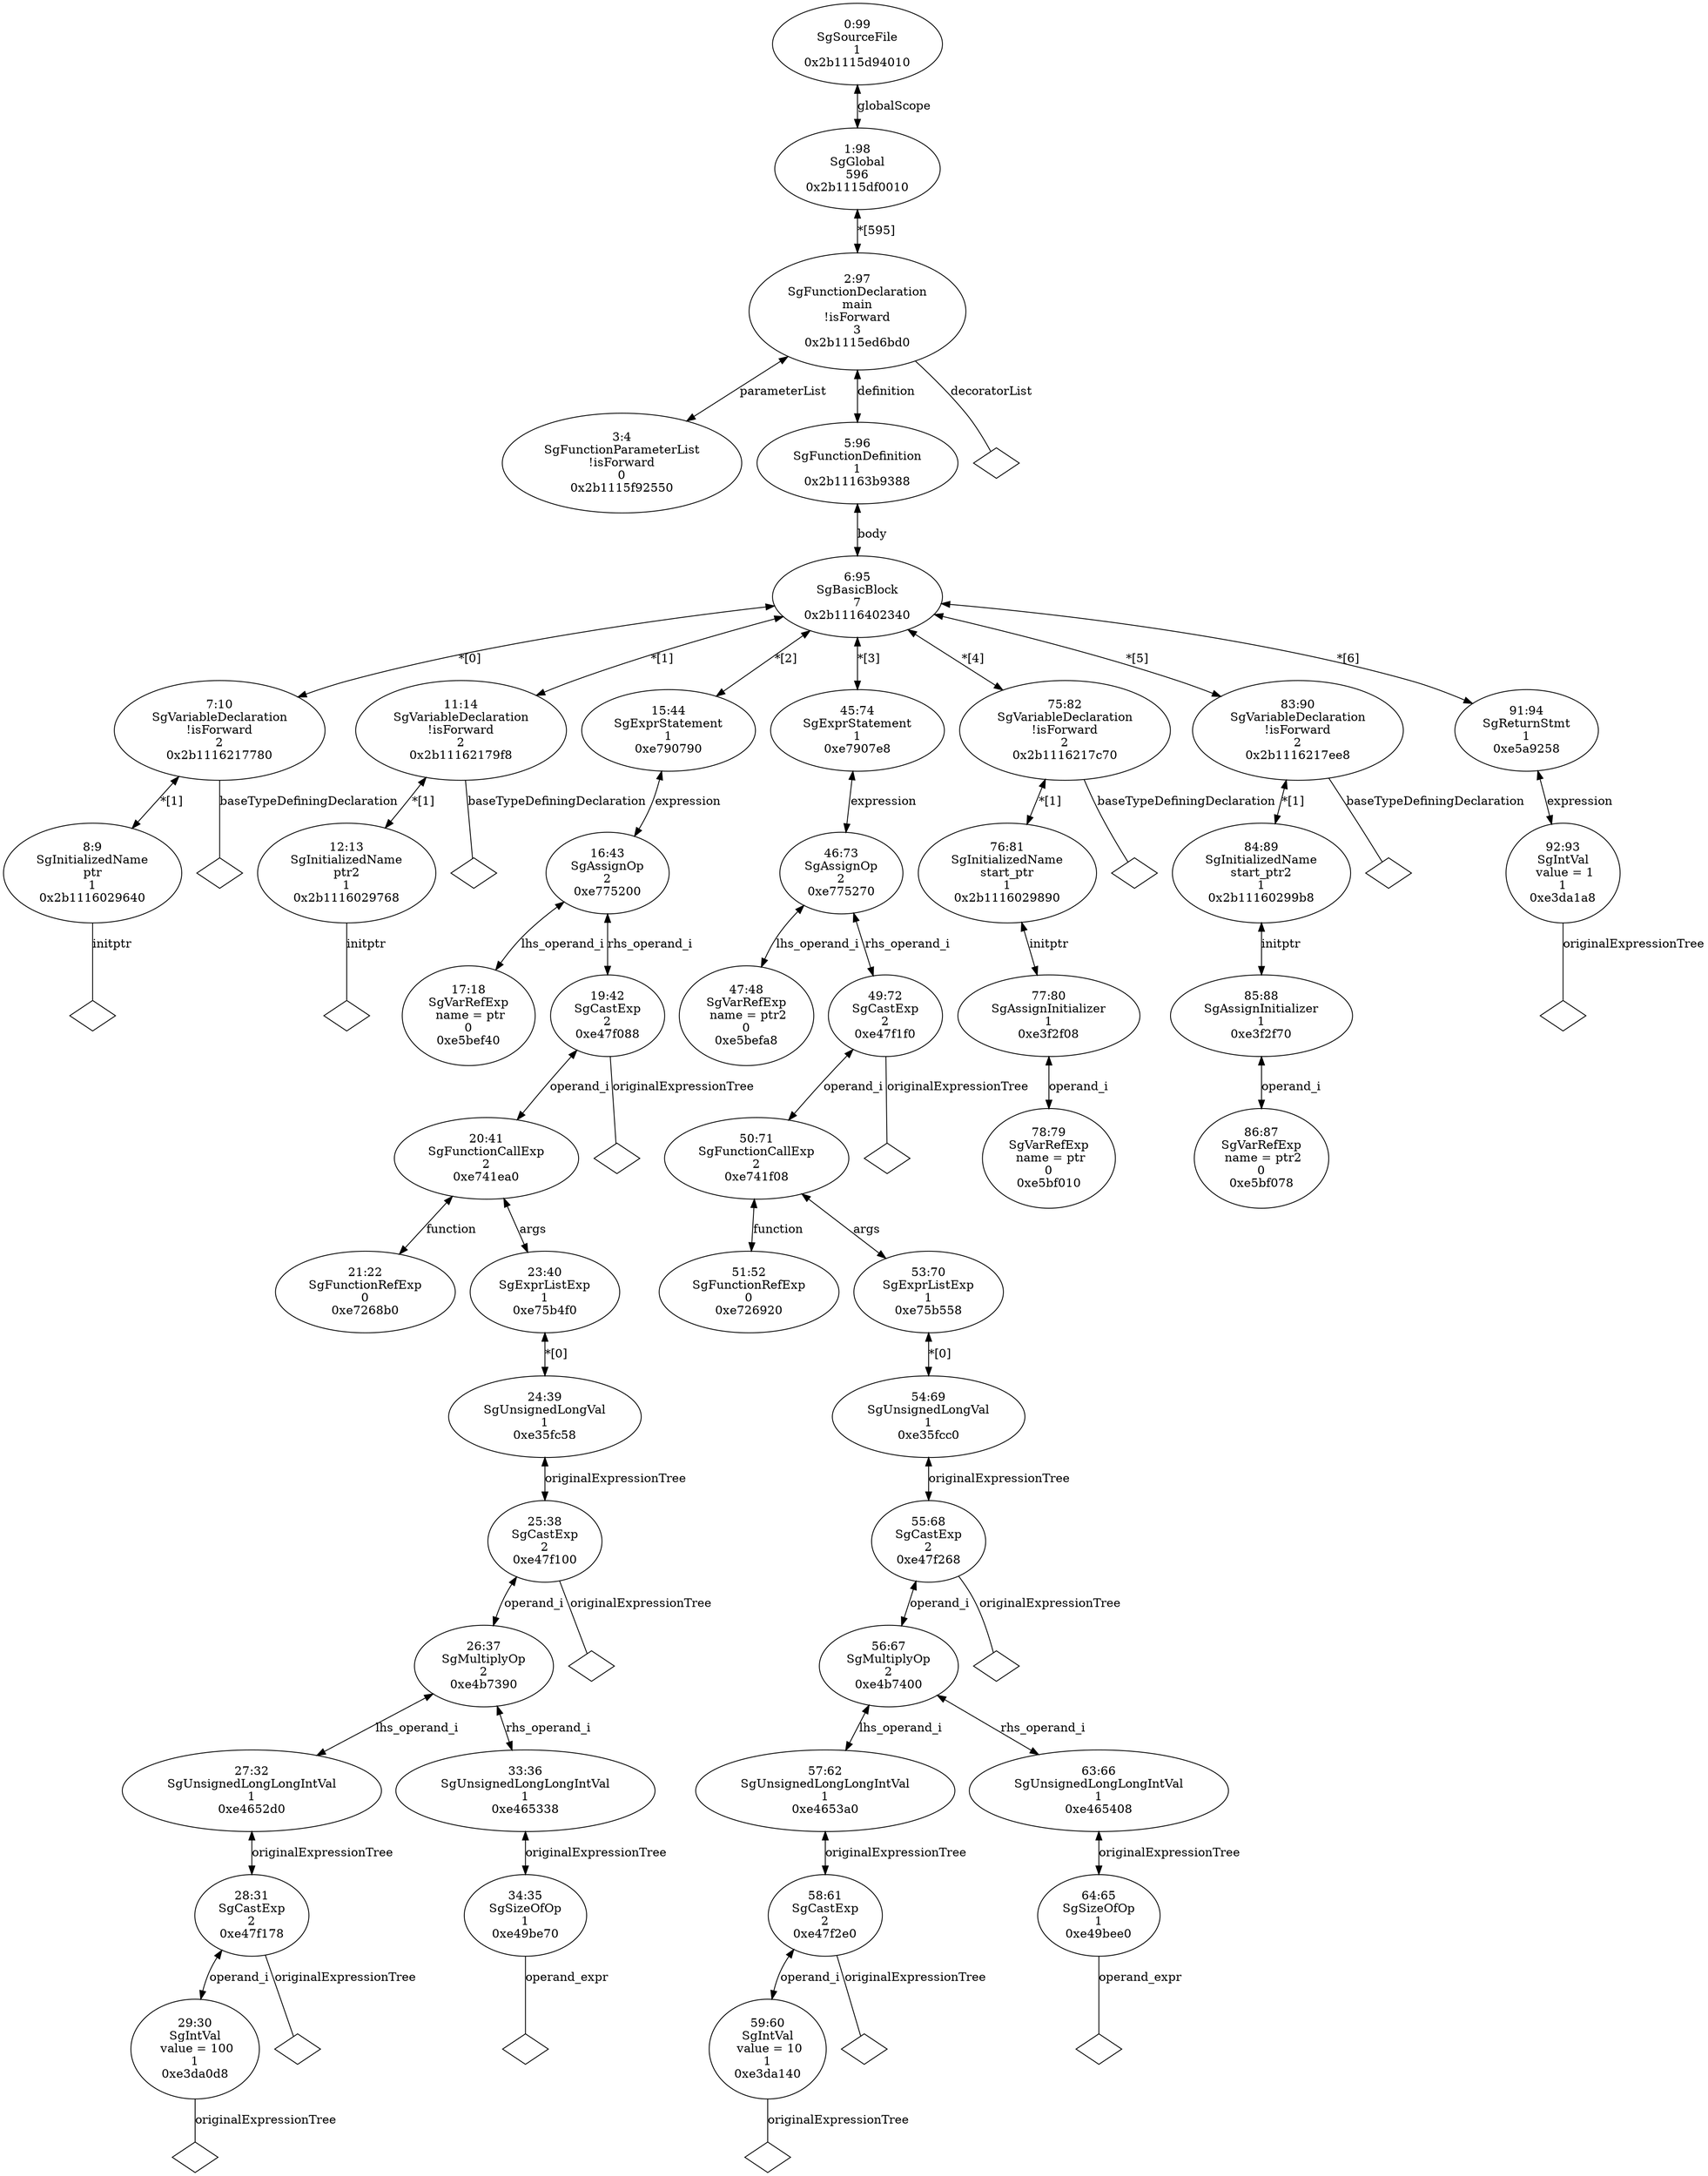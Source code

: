 digraph "G./pointer_example2.cpp.dot" {
"0x2b1115f92550"[label="3:4\nSgFunctionParameterList\n!isForward\n0\n0x2b1115f92550\n" ];
"0x2b1116029640"[label="8:9\nSgInitializedName\nptr\n1\n0x2b1116029640\n" ];
"0x2b1116029640" -> "0x2b1116029640__initptr__null"[label="initptr" dir=none ];
"0x2b1116029640__initptr__null"[label="" shape=diamond ];
"0x2b1116217780"[label="7:10\nSgVariableDeclaration\n!isForward\n2\n0x2b1116217780\n" ];
"0x2b1116217780" -> "0x2b1116217780__baseTypeDefiningDeclaration__null"[label="baseTypeDefiningDeclaration" dir=none ];
"0x2b1116217780__baseTypeDefiningDeclaration__null"[label="" shape=diamond ];
"0x2b1116217780" -> "0x2b1116029640"[label="*[1]" dir=both ];
"0x2b1116029768"[label="12:13\nSgInitializedName\nptr2\n1\n0x2b1116029768\n" ];
"0x2b1116029768" -> "0x2b1116029768__initptr__null"[label="initptr" dir=none ];
"0x2b1116029768__initptr__null"[label="" shape=diamond ];
"0x2b11162179f8"[label="11:14\nSgVariableDeclaration\n!isForward\n2\n0x2b11162179f8\n" ];
"0x2b11162179f8" -> "0x2b11162179f8__baseTypeDefiningDeclaration__null"[label="baseTypeDefiningDeclaration" dir=none ];
"0x2b11162179f8__baseTypeDefiningDeclaration__null"[label="" shape=diamond ];
"0x2b11162179f8" -> "0x2b1116029768"[label="*[1]" dir=both ];
"0xe5bef40"[label="17:18\nSgVarRefExp\n name = ptr\n0\n0xe5bef40\n" ];
"0xe7268b0"[label="21:22\nSgFunctionRefExp\n0\n0xe7268b0\n" ];
"0xe3da0d8"[label="29:30\nSgIntVal\n value = 100\n1\n0xe3da0d8\n" ];
"0xe3da0d8" -> "0xe3da0d8__originalExpressionTree__null"[label="originalExpressionTree" dir=none ];
"0xe3da0d8__originalExpressionTree__null"[label="" shape=diamond ];
"0xe47f178"[label="28:31\nSgCastExp\n2\n0xe47f178\n" ];
"0xe47f178" -> "0xe3da0d8"[label="operand_i" dir=both ];
"0xe47f178" -> "0xe47f178__originalExpressionTree__null"[label="originalExpressionTree" dir=none ];
"0xe47f178__originalExpressionTree__null"[label="" shape=diamond ];
"0xe4652d0"[label="27:32\nSgUnsignedLongLongIntVal\n1\n0xe4652d0\n" ];
"0xe4652d0" -> "0xe47f178"[label="originalExpressionTree" dir=both ];
"0xe49be70"[label="34:35\nSgSizeOfOp\n1\n0xe49be70\n" ];
"0xe49be70" -> "0xe49be70__operand_expr__null"[label="operand_expr" dir=none ];
"0xe49be70__operand_expr__null"[label="" shape=diamond ];
"0xe465338"[label="33:36\nSgUnsignedLongLongIntVal\n1\n0xe465338\n" ];
"0xe465338" -> "0xe49be70"[label="originalExpressionTree" dir=both ];
"0xe4b7390"[label="26:37\nSgMultiplyOp\n2\n0xe4b7390\n" ];
"0xe4b7390" -> "0xe4652d0"[label="lhs_operand_i" dir=both ];
"0xe4b7390" -> "0xe465338"[label="rhs_operand_i" dir=both ];
"0xe47f100"[label="25:38\nSgCastExp\n2\n0xe47f100\n" ];
"0xe47f100" -> "0xe4b7390"[label="operand_i" dir=both ];
"0xe47f100" -> "0xe47f100__originalExpressionTree__null"[label="originalExpressionTree" dir=none ];
"0xe47f100__originalExpressionTree__null"[label="" shape=diamond ];
"0xe35fc58"[label="24:39\nSgUnsignedLongVal\n1\n0xe35fc58\n" ];
"0xe35fc58" -> "0xe47f100"[label="originalExpressionTree" dir=both ];
"0xe75b4f0"[label="23:40\nSgExprListExp\n1\n0xe75b4f0\n" ];
"0xe75b4f0" -> "0xe35fc58"[label="*[0]" dir=both ];
"0xe741ea0"[label="20:41\nSgFunctionCallExp\n2\n0xe741ea0\n" ];
"0xe741ea0" -> "0xe7268b0"[label="function" dir=both ];
"0xe741ea0" -> "0xe75b4f0"[label="args" dir=both ];
"0xe47f088"[label="19:42\nSgCastExp\n2\n0xe47f088\n" ];
"0xe47f088" -> "0xe741ea0"[label="operand_i" dir=both ];
"0xe47f088" -> "0xe47f088__originalExpressionTree__null"[label="originalExpressionTree" dir=none ];
"0xe47f088__originalExpressionTree__null"[label="" shape=diamond ];
"0xe775200"[label="16:43\nSgAssignOp\n2\n0xe775200\n" ];
"0xe775200" -> "0xe5bef40"[label="lhs_operand_i" dir=both ];
"0xe775200" -> "0xe47f088"[label="rhs_operand_i" dir=both ];
"0xe790790"[label="15:44\nSgExprStatement\n1\n0xe790790\n" ];
"0xe790790" -> "0xe775200"[label="expression" dir=both ];
"0xe5befa8"[label="47:48\nSgVarRefExp\n name = ptr2\n0\n0xe5befa8\n" ];
"0xe726920"[label="51:52\nSgFunctionRefExp\n0\n0xe726920\n" ];
"0xe3da140"[label="59:60\nSgIntVal\n value = 10\n1\n0xe3da140\n" ];
"0xe3da140" -> "0xe3da140__originalExpressionTree__null"[label="originalExpressionTree" dir=none ];
"0xe3da140__originalExpressionTree__null"[label="" shape=diamond ];
"0xe47f2e0"[label="58:61\nSgCastExp\n2\n0xe47f2e0\n" ];
"0xe47f2e0" -> "0xe3da140"[label="operand_i" dir=both ];
"0xe47f2e0" -> "0xe47f2e0__originalExpressionTree__null"[label="originalExpressionTree" dir=none ];
"0xe47f2e0__originalExpressionTree__null"[label="" shape=diamond ];
"0xe4653a0"[label="57:62\nSgUnsignedLongLongIntVal\n1\n0xe4653a0\n" ];
"0xe4653a0" -> "0xe47f2e0"[label="originalExpressionTree" dir=both ];
"0xe49bee0"[label="64:65\nSgSizeOfOp\n1\n0xe49bee0\n" ];
"0xe49bee0" -> "0xe49bee0__operand_expr__null"[label="operand_expr" dir=none ];
"0xe49bee0__operand_expr__null"[label="" shape=diamond ];
"0xe465408"[label="63:66\nSgUnsignedLongLongIntVal\n1\n0xe465408\n" ];
"0xe465408" -> "0xe49bee0"[label="originalExpressionTree" dir=both ];
"0xe4b7400"[label="56:67\nSgMultiplyOp\n2\n0xe4b7400\n" ];
"0xe4b7400" -> "0xe4653a0"[label="lhs_operand_i" dir=both ];
"0xe4b7400" -> "0xe465408"[label="rhs_operand_i" dir=both ];
"0xe47f268"[label="55:68\nSgCastExp\n2\n0xe47f268\n" ];
"0xe47f268" -> "0xe4b7400"[label="operand_i" dir=both ];
"0xe47f268" -> "0xe47f268__originalExpressionTree__null"[label="originalExpressionTree" dir=none ];
"0xe47f268__originalExpressionTree__null"[label="" shape=diamond ];
"0xe35fcc0"[label="54:69\nSgUnsignedLongVal\n1\n0xe35fcc0\n" ];
"0xe35fcc0" -> "0xe47f268"[label="originalExpressionTree" dir=both ];
"0xe75b558"[label="53:70\nSgExprListExp\n1\n0xe75b558\n" ];
"0xe75b558" -> "0xe35fcc0"[label="*[0]" dir=both ];
"0xe741f08"[label="50:71\nSgFunctionCallExp\n2\n0xe741f08\n" ];
"0xe741f08" -> "0xe726920"[label="function" dir=both ];
"0xe741f08" -> "0xe75b558"[label="args" dir=both ];
"0xe47f1f0"[label="49:72\nSgCastExp\n2\n0xe47f1f0\n" ];
"0xe47f1f0" -> "0xe741f08"[label="operand_i" dir=both ];
"0xe47f1f0" -> "0xe47f1f0__originalExpressionTree__null"[label="originalExpressionTree" dir=none ];
"0xe47f1f0__originalExpressionTree__null"[label="" shape=diamond ];
"0xe775270"[label="46:73\nSgAssignOp\n2\n0xe775270\n" ];
"0xe775270" -> "0xe5befa8"[label="lhs_operand_i" dir=both ];
"0xe775270" -> "0xe47f1f0"[label="rhs_operand_i" dir=both ];
"0xe7907e8"[label="45:74\nSgExprStatement\n1\n0xe7907e8\n" ];
"0xe7907e8" -> "0xe775270"[label="expression" dir=both ];
"0xe5bf010"[label="78:79\nSgVarRefExp\n name = ptr\n0\n0xe5bf010\n" ];
"0xe3f2f08"[label="77:80\nSgAssignInitializer\n1\n0xe3f2f08\n" ];
"0xe3f2f08" -> "0xe5bf010"[label="operand_i" dir=both ];
"0x2b1116029890"[label="76:81\nSgInitializedName\nstart_ptr\n1\n0x2b1116029890\n" ];
"0x2b1116029890" -> "0xe3f2f08"[label="initptr" dir=both ];
"0x2b1116217c70"[label="75:82\nSgVariableDeclaration\n!isForward\n2\n0x2b1116217c70\n" ];
"0x2b1116217c70" -> "0x2b1116217c70__baseTypeDefiningDeclaration__null"[label="baseTypeDefiningDeclaration" dir=none ];
"0x2b1116217c70__baseTypeDefiningDeclaration__null"[label="" shape=diamond ];
"0x2b1116217c70" -> "0x2b1116029890"[label="*[1]" dir=both ];
"0xe5bf078"[label="86:87\nSgVarRefExp\n name = ptr2\n0\n0xe5bf078\n" ];
"0xe3f2f70"[label="85:88\nSgAssignInitializer\n1\n0xe3f2f70\n" ];
"0xe3f2f70" -> "0xe5bf078"[label="operand_i" dir=both ];
"0x2b11160299b8"[label="84:89\nSgInitializedName\nstart_ptr2\n1\n0x2b11160299b8\n" ];
"0x2b11160299b8" -> "0xe3f2f70"[label="initptr" dir=both ];
"0x2b1116217ee8"[label="83:90\nSgVariableDeclaration\n!isForward\n2\n0x2b1116217ee8\n" ];
"0x2b1116217ee8" -> "0x2b1116217ee8__baseTypeDefiningDeclaration__null"[label="baseTypeDefiningDeclaration" dir=none ];
"0x2b1116217ee8__baseTypeDefiningDeclaration__null"[label="" shape=diamond ];
"0x2b1116217ee8" -> "0x2b11160299b8"[label="*[1]" dir=both ];
"0xe3da1a8"[label="92:93\nSgIntVal\n value = 1\n1\n0xe3da1a8\n" ];
"0xe3da1a8" -> "0xe3da1a8__originalExpressionTree__null"[label="originalExpressionTree" dir=none ];
"0xe3da1a8__originalExpressionTree__null"[label="" shape=diamond ];
"0xe5a9258"[label="91:94\nSgReturnStmt\n1\n0xe5a9258\n" ];
"0xe5a9258" -> "0xe3da1a8"[label="expression" dir=both ];
"0x2b1116402340"[label="6:95\nSgBasicBlock\n7\n0x2b1116402340\n" ];
"0x2b1116402340" -> "0x2b1116217780"[label="*[0]" dir=both ];
"0x2b1116402340" -> "0x2b11162179f8"[label="*[1]" dir=both ];
"0x2b1116402340" -> "0xe790790"[label="*[2]" dir=both ];
"0x2b1116402340" -> "0xe7907e8"[label="*[3]" dir=both ];
"0x2b1116402340" -> "0x2b1116217c70"[label="*[4]" dir=both ];
"0x2b1116402340" -> "0x2b1116217ee8"[label="*[5]" dir=both ];
"0x2b1116402340" -> "0xe5a9258"[label="*[6]" dir=both ];
"0x2b11163b9388"[label="5:96\nSgFunctionDefinition\n1\n0x2b11163b9388\n" ];
"0x2b11163b9388" -> "0x2b1116402340"[label="body" dir=both ];
"0x2b1115ed6bd0"[label="2:97\nSgFunctionDeclaration\nmain\n!isForward\n3\n0x2b1115ed6bd0\n" ];
"0x2b1115ed6bd0" -> "0x2b1115f92550"[label="parameterList" dir=both ];
"0x2b1115ed6bd0" -> "0x2b1115ed6bd0__decoratorList__null"[label="decoratorList" dir=none ];
"0x2b1115ed6bd0__decoratorList__null"[label="" shape=diamond ];
"0x2b1115ed6bd0" -> "0x2b11163b9388"[label="definition" dir=both ];
"0x2b1115df0010"[label="1:98\nSgGlobal\n596\n0x2b1115df0010\n" ];
"0x2b1115df0010" -> "0x2b1115ed6bd0"[label="*[595]" dir=both ];
"0x2b1115d94010"[label="0:99\nSgSourceFile\n1\n0x2b1115d94010\n" ];
"0x2b1115d94010" -> "0x2b1115df0010"[label="globalScope" dir=both ];
}
